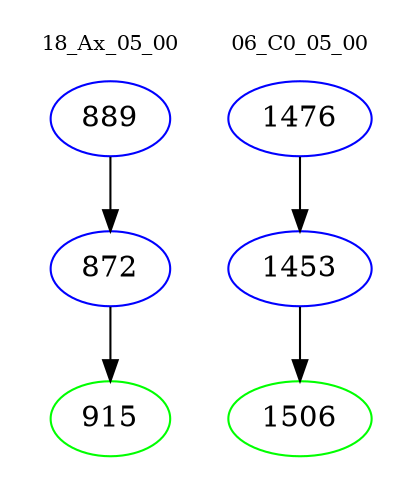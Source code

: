 digraph{
subgraph cluster_0 {
color = white
label = "18_Ax_05_00";
fontsize=10;
T0_889 [label="889", color="blue"]
T0_889 -> T0_872 [color="black"]
T0_872 [label="872", color="blue"]
T0_872 -> T0_915 [color="black"]
T0_915 [label="915", color="green"]
}
subgraph cluster_1 {
color = white
label = "06_C0_05_00";
fontsize=10;
T1_1476 [label="1476", color="blue"]
T1_1476 -> T1_1453 [color="black"]
T1_1453 [label="1453", color="blue"]
T1_1453 -> T1_1506 [color="black"]
T1_1506 [label="1506", color="green"]
}
}
